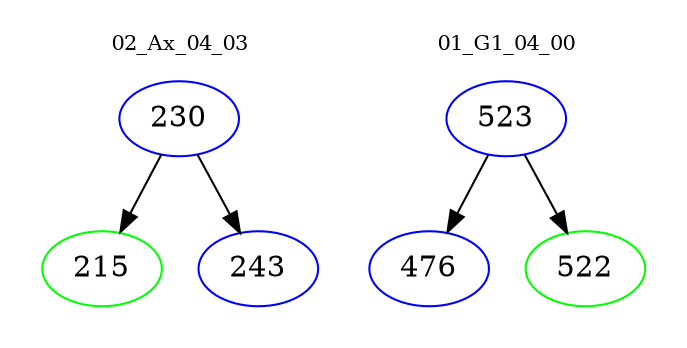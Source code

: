 digraph{
subgraph cluster_0 {
color = white
label = "02_Ax_04_03";
fontsize=10;
T0_230 [label="230", color="blue"]
T0_230 -> T0_215 [color="black"]
T0_215 [label="215", color="green"]
T0_230 -> T0_243 [color="black"]
T0_243 [label="243", color="blue"]
}
subgraph cluster_1 {
color = white
label = "01_G1_04_00";
fontsize=10;
T1_523 [label="523", color="blue"]
T1_523 -> T1_476 [color="black"]
T1_476 [label="476", color="blue"]
T1_523 -> T1_522 [color="black"]
T1_522 [label="522", color="green"]
}
}
